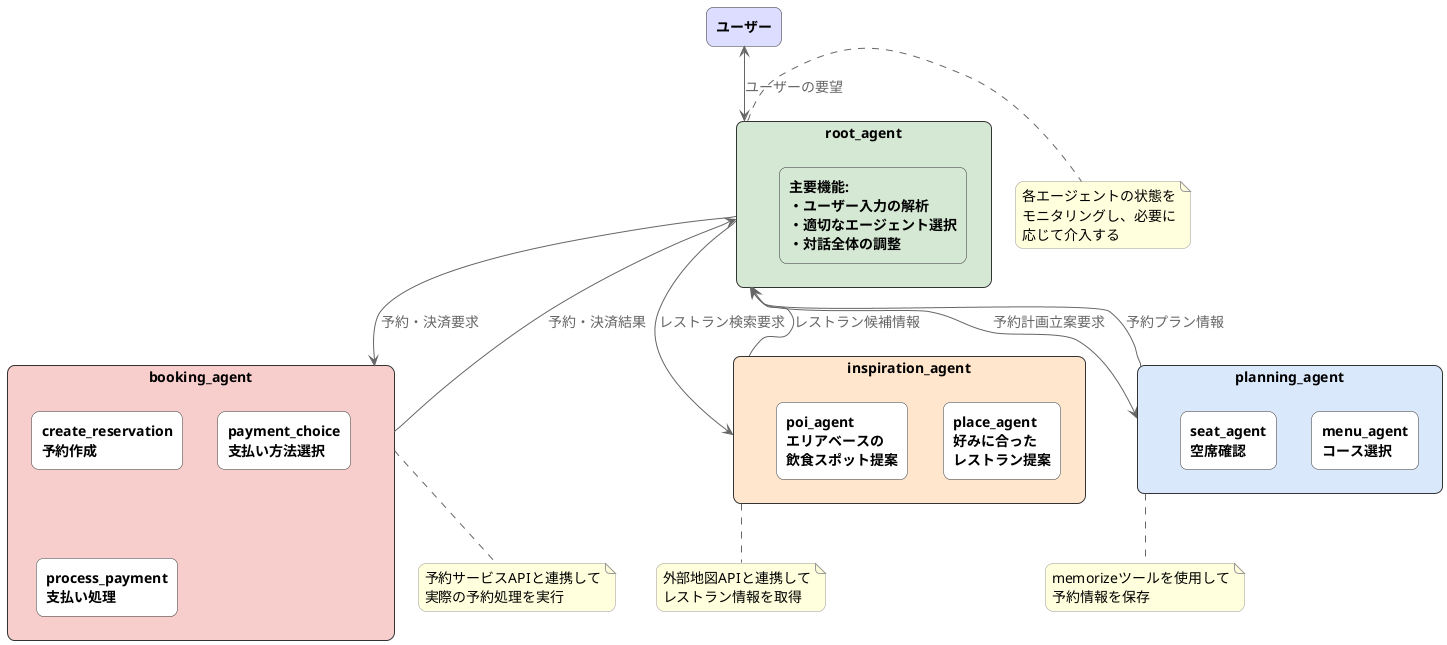 @startuml
!define RECTANGLE class

skinparam backgroundColor transparent
skinparam handwritten false
skinparam defaultFontName "Hiragino Sans"
skinparam defaultFontSize 14
skinparam roundCorner 15
skinparam shadowing false

skinparam note {
  BackgroundColor #FFFFDD
  BorderColor #999999
}

skinparam rectangle {
  BackgroundColor white
  BorderColor #333333
  FontStyle bold
}

skinparam arrow {
  Color #666666
  FontColor #666666
}

rectangle "ユーザー" as User #DDDDFF

rectangle "root_agent" as RootAgent #D5E8D4 {
  rectangle "<b>主要機能:</b>\n・ユーザー入力の解析\n・適切なエージェント選択\n・対話全体の調整" as RootFunctions #D5E8D4
}

rectangle "inspiration_agent" as InspirationAgent #FFE6CC {
  rectangle "<b>place_agent</b>\n好みに合った\nレストラン提案" as PlaceAgent
  rectangle "<b>poi_agent</b>\nエリアベースの\n飲食スポット提案" as POIAgent
}

rectangle "planning_agent" as PlanningAgent #DAE8FC {
  rectangle "<b>menu_agent</b>\nコース選択" as MenuAgent
  rectangle "<b>seat_agent</b>\n空席確認" as SeatAgent
}

rectangle "booking_agent" as BookingAgent #F8CECC {
  rectangle "<b>create_reservation</b>\n予約作成" as CreateReservation
  rectangle "<b>payment_choice</b>\n支払い方法選択" as PaymentChoice
  rectangle "<b>process_payment</b>\n支払い処理" as ProcessPayment
}

User <--> RootAgent : ユーザーの要望
RootAgent --> InspirationAgent : レストラン検索要求
RootAgent --> PlanningAgent : 予約計画立案要求
RootAgent --> BookingAgent : 予約・決済要求
InspirationAgent --> RootAgent : レストラン候補情報
PlanningAgent --> RootAgent : 予約プラン情報
BookingAgent --> RootAgent : 予約・決済結果

note bottom of InspirationAgent
  外部地図APIと連携して
  レストラン情報を取得
end note

note bottom of PlanningAgent
  memorizeツールを使用して
  予約情報を保存
end note

note bottom of BookingAgent
  予約サービスAPIと連携して
  実際の予約処理を実行
end note

note right of RootAgent
  各エージェントの状態を
  モニタリングし、必要に
  応じて介入する
end note
@enduml
